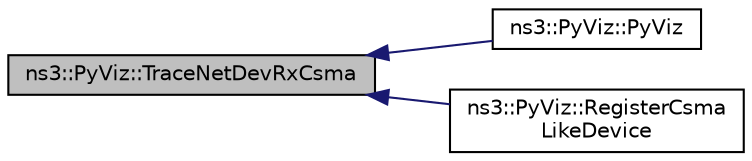 digraph "ns3::PyViz::TraceNetDevRxCsma"
{
  edge [fontname="Helvetica",fontsize="10",labelfontname="Helvetica",labelfontsize="10"];
  node [fontname="Helvetica",fontsize="10",shape=record];
  rankdir="LR";
  Node1 [label="ns3::PyViz::TraceNetDevRxCsma",height=0.2,width=0.4,color="black", fillcolor="grey75", style="filled", fontcolor="black"];
  Node1 -> Node2 [dir="back",color="midnightblue",fontsize="10",style="solid"];
  Node2 [label="ns3::PyViz::PyViz",height=0.2,width=0.4,color="black", fillcolor="white", style="filled",URL="$db/d7c/classns3_1_1PyViz.html#ac8be400fd6c2f4054885d6b5a6015b81"];
  Node1 -> Node3 [dir="back",color="midnightblue",fontsize="10",style="solid"];
  Node3 [label="ns3::PyViz::RegisterCsma\lLikeDevice",height=0.2,width=0.4,color="black", fillcolor="white", style="filled",URL="$db/d7c/classns3_1_1PyViz.html#a222dd813791398f8bf76371dc9288772"];
}

